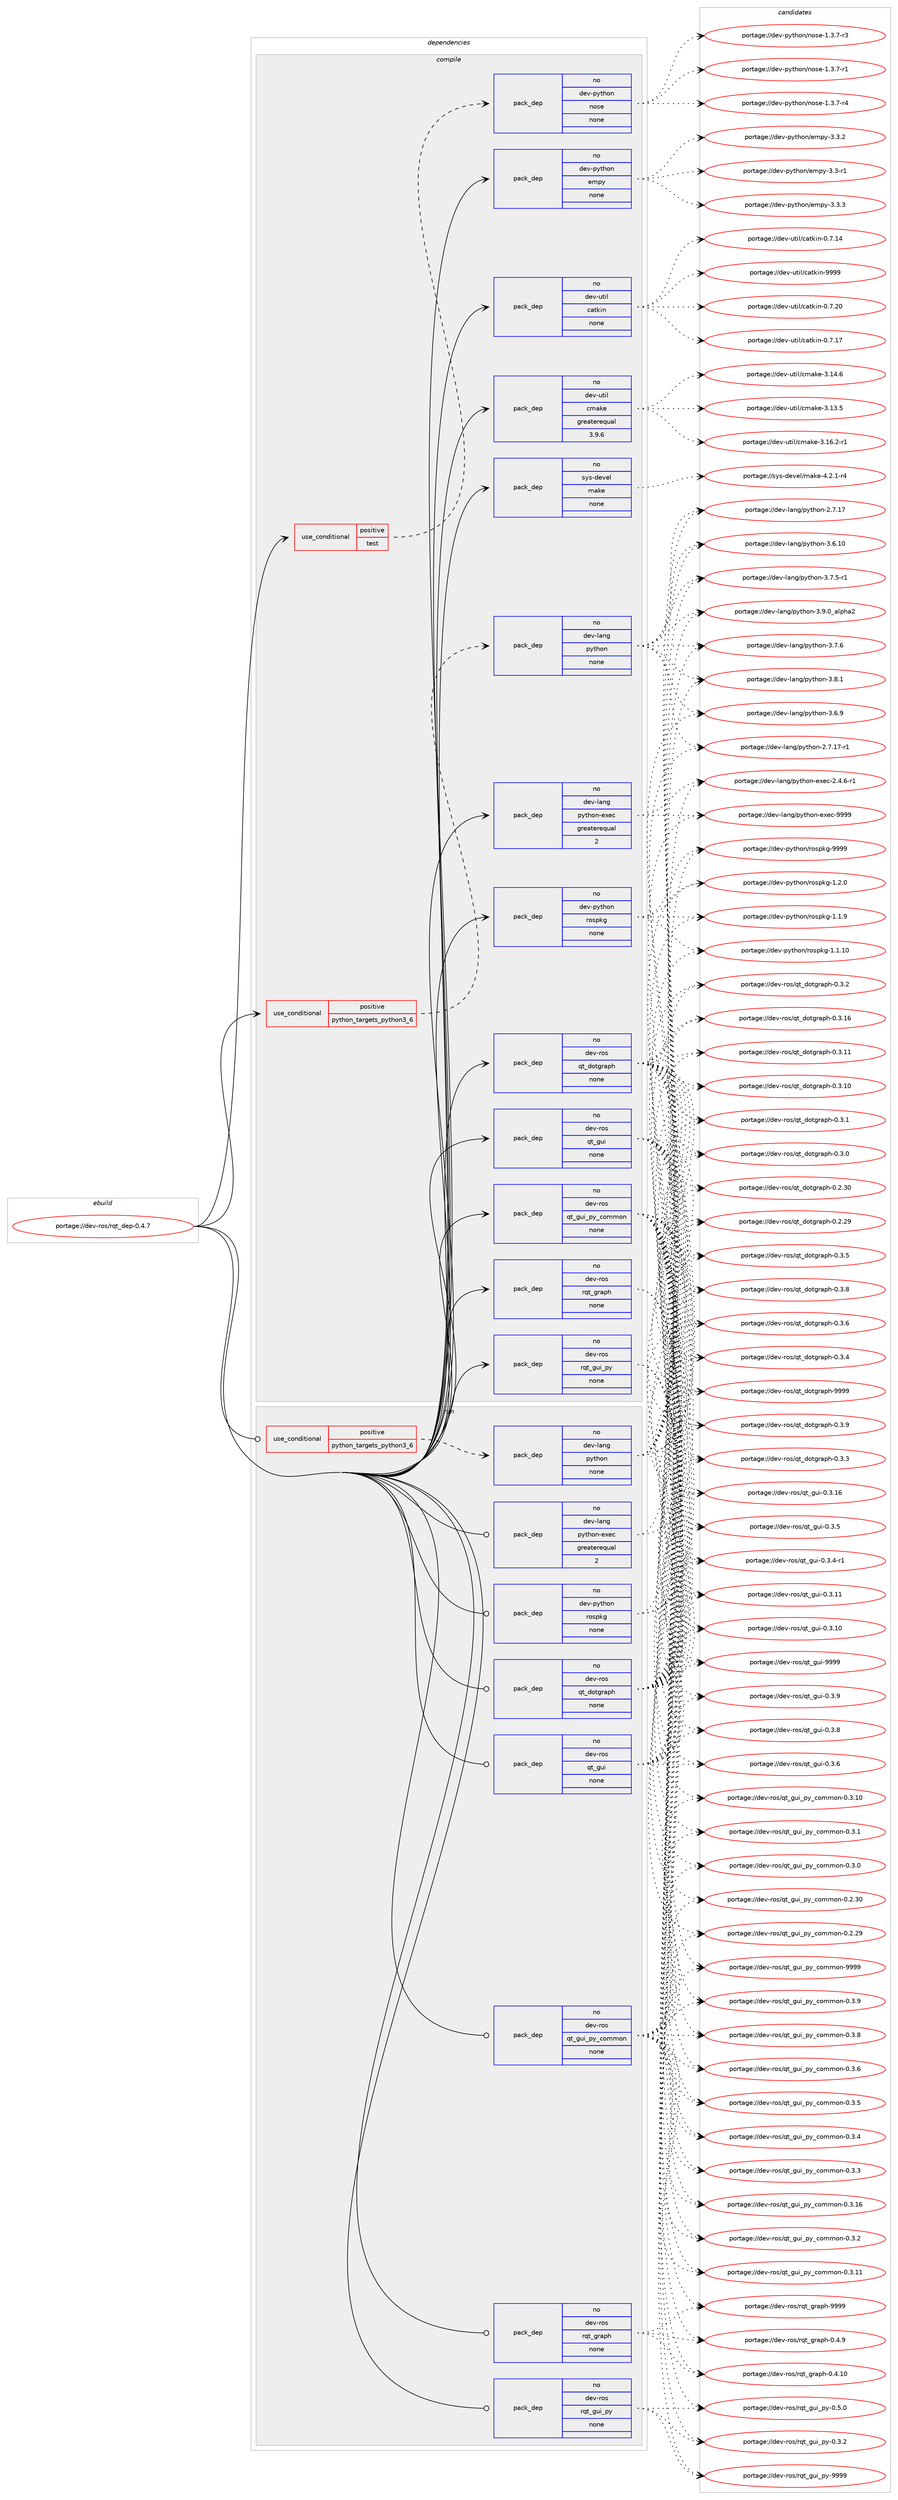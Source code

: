 digraph prolog {

# *************
# Graph options
# *************

newrank=true;
concentrate=true;
compound=true;
graph [rankdir=LR,fontname=Helvetica,fontsize=10,ranksep=1.5];#, ranksep=2.5, nodesep=0.2];
edge  [arrowhead=vee];
node  [fontname=Helvetica,fontsize=10];

# **********
# The ebuild
# **********

subgraph cluster_leftcol {
color=gray;
label=<<i>ebuild</i>>;
id [label="portage://dev-ros/rqt_dep-0.4.7", color=red, width=4, href="../dev-ros/rqt_dep-0.4.7.svg"];
}

# ****************
# The dependencies
# ****************

subgraph cluster_midcol {
color=gray;
label=<<i>dependencies</i>>;
subgraph cluster_compile {
fillcolor="#eeeeee";
style=filled;
label=<<i>compile</i>>;
subgraph cond97147 {
dependency383257 [label=<<TABLE BORDER="0" CELLBORDER="1" CELLSPACING="0" CELLPADDING="4"><TR><TD ROWSPAN="3" CELLPADDING="10">use_conditional</TD></TR><TR><TD>positive</TD></TR><TR><TD>python_targets_python3_6</TD></TR></TABLE>>, shape=none, color=red];
subgraph pack281257 {
dependency383258 [label=<<TABLE BORDER="0" CELLBORDER="1" CELLSPACING="0" CELLPADDING="4" WIDTH="220"><TR><TD ROWSPAN="6" CELLPADDING="30">pack_dep</TD></TR><TR><TD WIDTH="110">no</TD></TR><TR><TD>dev-lang</TD></TR><TR><TD>python</TD></TR><TR><TD>none</TD></TR><TR><TD></TD></TR></TABLE>>, shape=none, color=blue];
}
dependency383257:e -> dependency383258:w [weight=20,style="dashed",arrowhead="vee"];
}
id:e -> dependency383257:w [weight=20,style="solid",arrowhead="vee"];
subgraph cond97148 {
dependency383259 [label=<<TABLE BORDER="0" CELLBORDER="1" CELLSPACING="0" CELLPADDING="4"><TR><TD ROWSPAN="3" CELLPADDING="10">use_conditional</TD></TR><TR><TD>positive</TD></TR><TR><TD>test</TD></TR></TABLE>>, shape=none, color=red];
subgraph pack281258 {
dependency383260 [label=<<TABLE BORDER="0" CELLBORDER="1" CELLSPACING="0" CELLPADDING="4" WIDTH="220"><TR><TD ROWSPAN="6" CELLPADDING="30">pack_dep</TD></TR><TR><TD WIDTH="110">no</TD></TR><TR><TD>dev-python</TD></TR><TR><TD>nose</TD></TR><TR><TD>none</TD></TR><TR><TD></TD></TR></TABLE>>, shape=none, color=blue];
}
dependency383259:e -> dependency383260:w [weight=20,style="dashed",arrowhead="vee"];
}
id:e -> dependency383259:w [weight=20,style="solid",arrowhead="vee"];
subgraph pack281259 {
dependency383261 [label=<<TABLE BORDER="0" CELLBORDER="1" CELLSPACING="0" CELLPADDING="4" WIDTH="220"><TR><TD ROWSPAN="6" CELLPADDING="30">pack_dep</TD></TR><TR><TD WIDTH="110">no</TD></TR><TR><TD>dev-lang</TD></TR><TR><TD>python-exec</TD></TR><TR><TD>greaterequal</TD></TR><TR><TD>2</TD></TR></TABLE>>, shape=none, color=blue];
}
id:e -> dependency383261:w [weight=20,style="solid",arrowhead="vee"];
subgraph pack281260 {
dependency383262 [label=<<TABLE BORDER="0" CELLBORDER="1" CELLSPACING="0" CELLPADDING="4" WIDTH="220"><TR><TD ROWSPAN="6" CELLPADDING="30">pack_dep</TD></TR><TR><TD WIDTH="110">no</TD></TR><TR><TD>dev-python</TD></TR><TR><TD>empy</TD></TR><TR><TD>none</TD></TR><TR><TD></TD></TR></TABLE>>, shape=none, color=blue];
}
id:e -> dependency383262:w [weight=20,style="solid",arrowhead="vee"];
subgraph pack281261 {
dependency383263 [label=<<TABLE BORDER="0" CELLBORDER="1" CELLSPACING="0" CELLPADDING="4" WIDTH="220"><TR><TD ROWSPAN="6" CELLPADDING="30">pack_dep</TD></TR><TR><TD WIDTH="110">no</TD></TR><TR><TD>dev-python</TD></TR><TR><TD>rospkg</TD></TR><TR><TD>none</TD></TR><TR><TD></TD></TR></TABLE>>, shape=none, color=blue];
}
id:e -> dependency383263:w [weight=20,style="solid",arrowhead="vee"];
subgraph pack281262 {
dependency383264 [label=<<TABLE BORDER="0" CELLBORDER="1" CELLSPACING="0" CELLPADDING="4" WIDTH="220"><TR><TD ROWSPAN="6" CELLPADDING="30">pack_dep</TD></TR><TR><TD WIDTH="110">no</TD></TR><TR><TD>dev-ros</TD></TR><TR><TD>qt_dotgraph</TD></TR><TR><TD>none</TD></TR><TR><TD></TD></TR></TABLE>>, shape=none, color=blue];
}
id:e -> dependency383264:w [weight=20,style="solid",arrowhead="vee"];
subgraph pack281263 {
dependency383265 [label=<<TABLE BORDER="0" CELLBORDER="1" CELLSPACING="0" CELLPADDING="4" WIDTH="220"><TR><TD ROWSPAN="6" CELLPADDING="30">pack_dep</TD></TR><TR><TD WIDTH="110">no</TD></TR><TR><TD>dev-ros</TD></TR><TR><TD>qt_gui</TD></TR><TR><TD>none</TD></TR><TR><TD></TD></TR></TABLE>>, shape=none, color=blue];
}
id:e -> dependency383265:w [weight=20,style="solid",arrowhead="vee"];
subgraph pack281264 {
dependency383266 [label=<<TABLE BORDER="0" CELLBORDER="1" CELLSPACING="0" CELLPADDING="4" WIDTH="220"><TR><TD ROWSPAN="6" CELLPADDING="30">pack_dep</TD></TR><TR><TD WIDTH="110">no</TD></TR><TR><TD>dev-ros</TD></TR><TR><TD>qt_gui_py_common</TD></TR><TR><TD>none</TD></TR><TR><TD></TD></TR></TABLE>>, shape=none, color=blue];
}
id:e -> dependency383266:w [weight=20,style="solid",arrowhead="vee"];
subgraph pack281265 {
dependency383267 [label=<<TABLE BORDER="0" CELLBORDER="1" CELLSPACING="0" CELLPADDING="4" WIDTH="220"><TR><TD ROWSPAN="6" CELLPADDING="30">pack_dep</TD></TR><TR><TD WIDTH="110">no</TD></TR><TR><TD>dev-ros</TD></TR><TR><TD>rqt_graph</TD></TR><TR><TD>none</TD></TR><TR><TD></TD></TR></TABLE>>, shape=none, color=blue];
}
id:e -> dependency383267:w [weight=20,style="solid",arrowhead="vee"];
subgraph pack281266 {
dependency383268 [label=<<TABLE BORDER="0" CELLBORDER="1" CELLSPACING="0" CELLPADDING="4" WIDTH="220"><TR><TD ROWSPAN="6" CELLPADDING="30">pack_dep</TD></TR><TR><TD WIDTH="110">no</TD></TR><TR><TD>dev-ros</TD></TR><TR><TD>rqt_gui_py</TD></TR><TR><TD>none</TD></TR><TR><TD></TD></TR></TABLE>>, shape=none, color=blue];
}
id:e -> dependency383268:w [weight=20,style="solid",arrowhead="vee"];
subgraph pack281267 {
dependency383269 [label=<<TABLE BORDER="0" CELLBORDER="1" CELLSPACING="0" CELLPADDING="4" WIDTH="220"><TR><TD ROWSPAN="6" CELLPADDING="30">pack_dep</TD></TR><TR><TD WIDTH="110">no</TD></TR><TR><TD>dev-util</TD></TR><TR><TD>catkin</TD></TR><TR><TD>none</TD></TR><TR><TD></TD></TR></TABLE>>, shape=none, color=blue];
}
id:e -> dependency383269:w [weight=20,style="solid",arrowhead="vee"];
subgraph pack281268 {
dependency383270 [label=<<TABLE BORDER="0" CELLBORDER="1" CELLSPACING="0" CELLPADDING="4" WIDTH="220"><TR><TD ROWSPAN="6" CELLPADDING="30">pack_dep</TD></TR><TR><TD WIDTH="110">no</TD></TR><TR><TD>dev-util</TD></TR><TR><TD>cmake</TD></TR><TR><TD>greaterequal</TD></TR><TR><TD>3.9.6</TD></TR></TABLE>>, shape=none, color=blue];
}
id:e -> dependency383270:w [weight=20,style="solid",arrowhead="vee"];
subgraph pack281269 {
dependency383271 [label=<<TABLE BORDER="0" CELLBORDER="1" CELLSPACING="0" CELLPADDING="4" WIDTH="220"><TR><TD ROWSPAN="6" CELLPADDING="30">pack_dep</TD></TR><TR><TD WIDTH="110">no</TD></TR><TR><TD>sys-devel</TD></TR><TR><TD>make</TD></TR><TR><TD>none</TD></TR><TR><TD></TD></TR></TABLE>>, shape=none, color=blue];
}
id:e -> dependency383271:w [weight=20,style="solid",arrowhead="vee"];
}
subgraph cluster_compileandrun {
fillcolor="#eeeeee";
style=filled;
label=<<i>compile and run</i>>;
}
subgraph cluster_run {
fillcolor="#eeeeee";
style=filled;
label=<<i>run</i>>;
subgraph cond97149 {
dependency383272 [label=<<TABLE BORDER="0" CELLBORDER="1" CELLSPACING="0" CELLPADDING="4"><TR><TD ROWSPAN="3" CELLPADDING="10">use_conditional</TD></TR><TR><TD>positive</TD></TR><TR><TD>python_targets_python3_6</TD></TR></TABLE>>, shape=none, color=red];
subgraph pack281270 {
dependency383273 [label=<<TABLE BORDER="0" CELLBORDER="1" CELLSPACING="0" CELLPADDING="4" WIDTH="220"><TR><TD ROWSPAN="6" CELLPADDING="30">pack_dep</TD></TR><TR><TD WIDTH="110">no</TD></TR><TR><TD>dev-lang</TD></TR><TR><TD>python</TD></TR><TR><TD>none</TD></TR><TR><TD></TD></TR></TABLE>>, shape=none, color=blue];
}
dependency383272:e -> dependency383273:w [weight=20,style="dashed",arrowhead="vee"];
}
id:e -> dependency383272:w [weight=20,style="solid",arrowhead="odot"];
subgraph pack281271 {
dependency383274 [label=<<TABLE BORDER="0" CELLBORDER="1" CELLSPACING="0" CELLPADDING="4" WIDTH="220"><TR><TD ROWSPAN="6" CELLPADDING="30">pack_dep</TD></TR><TR><TD WIDTH="110">no</TD></TR><TR><TD>dev-lang</TD></TR><TR><TD>python-exec</TD></TR><TR><TD>greaterequal</TD></TR><TR><TD>2</TD></TR></TABLE>>, shape=none, color=blue];
}
id:e -> dependency383274:w [weight=20,style="solid",arrowhead="odot"];
subgraph pack281272 {
dependency383275 [label=<<TABLE BORDER="0" CELLBORDER="1" CELLSPACING="0" CELLPADDING="4" WIDTH="220"><TR><TD ROWSPAN="6" CELLPADDING="30">pack_dep</TD></TR><TR><TD WIDTH="110">no</TD></TR><TR><TD>dev-python</TD></TR><TR><TD>rospkg</TD></TR><TR><TD>none</TD></TR><TR><TD></TD></TR></TABLE>>, shape=none, color=blue];
}
id:e -> dependency383275:w [weight=20,style="solid",arrowhead="odot"];
subgraph pack281273 {
dependency383276 [label=<<TABLE BORDER="0" CELLBORDER="1" CELLSPACING="0" CELLPADDING="4" WIDTH="220"><TR><TD ROWSPAN="6" CELLPADDING="30">pack_dep</TD></TR><TR><TD WIDTH="110">no</TD></TR><TR><TD>dev-ros</TD></TR><TR><TD>qt_dotgraph</TD></TR><TR><TD>none</TD></TR><TR><TD></TD></TR></TABLE>>, shape=none, color=blue];
}
id:e -> dependency383276:w [weight=20,style="solid",arrowhead="odot"];
subgraph pack281274 {
dependency383277 [label=<<TABLE BORDER="0" CELLBORDER="1" CELLSPACING="0" CELLPADDING="4" WIDTH="220"><TR><TD ROWSPAN="6" CELLPADDING="30">pack_dep</TD></TR><TR><TD WIDTH="110">no</TD></TR><TR><TD>dev-ros</TD></TR><TR><TD>qt_gui</TD></TR><TR><TD>none</TD></TR><TR><TD></TD></TR></TABLE>>, shape=none, color=blue];
}
id:e -> dependency383277:w [weight=20,style="solid",arrowhead="odot"];
subgraph pack281275 {
dependency383278 [label=<<TABLE BORDER="0" CELLBORDER="1" CELLSPACING="0" CELLPADDING="4" WIDTH="220"><TR><TD ROWSPAN="6" CELLPADDING="30">pack_dep</TD></TR><TR><TD WIDTH="110">no</TD></TR><TR><TD>dev-ros</TD></TR><TR><TD>qt_gui_py_common</TD></TR><TR><TD>none</TD></TR><TR><TD></TD></TR></TABLE>>, shape=none, color=blue];
}
id:e -> dependency383278:w [weight=20,style="solid",arrowhead="odot"];
subgraph pack281276 {
dependency383279 [label=<<TABLE BORDER="0" CELLBORDER="1" CELLSPACING="0" CELLPADDING="4" WIDTH="220"><TR><TD ROWSPAN="6" CELLPADDING="30">pack_dep</TD></TR><TR><TD WIDTH="110">no</TD></TR><TR><TD>dev-ros</TD></TR><TR><TD>rqt_graph</TD></TR><TR><TD>none</TD></TR><TR><TD></TD></TR></TABLE>>, shape=none, color=blue];
}
id:e -> dependency383279:w [weight=20,style="solid",arrowhead="odot"];
subgraph pack281277 {
dependency383280 [label=<<TABLE BORDER="0" CELLBORDER="1" CELLSPACING="0" CELLPADDING="4" WIDTH="220"><TR><TD ROWSPAN="6" CELLPADDING="30">pack_dep</TD></TR><TR><TD WIDTH="110">no</TD></TR><TR><TD>dev-ros</TD></TR><TR><TD>rqt_gui_py</TD></TR><TR><TD>none</TD></TR><TR><TD></TD></TR></TABLE>>, shape=none, color=blue];
}
id:e -> dependency383280:w [weight=20,style="solid",arrowhead="odot"];
}
}

# **************
# The candidates
# **************

subgraph cluster_choices {
rank=same;
color=gray;
label=<<i>candidates</i>>;

subgraph choice281257 {
color=black;
nodesep=1;
choice10010111845108971101034711212111610411111045514657464895971081121049750 [label="portage://dev-lang/python-3.9.0_alpha2", color=red, width=4,href="../dev-lang/python-3.9.0_alpha2.svg"];
choice100101118451089711010347112121116104111110455146564649 [label="portage://dev-lang/python-3.8.1", color=red, width=4,href="../dev-lang/python-3.8.1.svg"];
choice100101118451089711010347112121116104111110455146554654 [label="portage://dev-lang/python-3.7.6", color=red, width=4,href="../dev-lang/python-3.7.6.svg"];
choice1001011184510897110103471121211161041111104551465546534511449 [label="portage://dev-lang/python-3.7.5-r1", color=red, width=4,href="../dev-lang/python-3.7.5-r1.svg"];
choice100101118451089711010347112121116104111110455146544657 [label="portage://dev-lang/python-3.6.9", color=red, width=4,href="../dev-lang/python-3.6.9.svg"];
choice10010111845108971101034711212111610411111045514654464948 [label="portage://dev-lang/python-3.6.10", color=red, width=4,href="../dev-lang/python-3.6.10.svg"];
choice100101118451089711010347112121116104111110455046554649554511449 [label="portage://dev-lang/python-2.7.17-r1", color=red, width=4,href="../dev-lang/python-2.7.17-r1.svg"];
choice10010111845108971101034711212111610411111045504655464955 [label="portage://dev-lang/python-2.7.17", color=red, width=4,href="../dev-lang/python-2.7.17.svg"];
dependency383258:e -> choice10010111845108971101034711212111610411111045514657464895971081121049750:w [style=dotted,weight="100"];
dependency383258:e -> choice100101118451089711010347112121116104111110455146564649:w [style=dotted,weight="100"];
dependency383258:e -> choice100101118451089711010347112121116104111110455146554654:w [style=dotted,weight="100"];
dependency383258:e -> choice1001011184510897110103471121211161041111104551465546534511449:w [style=dotted,weight="100"];
dependency383258:e -> choice100101118451089711010347112121116104111110455146544657:w [style=dotted,weight="100"];
dependency383258:e -> choice10010111845108971101034711212111610411111045514654464948:w [style=dotted,weight="100"];
dependency383258:e -> choice100101118451089711010347112121116104111110455046554649554511449:w [style=dotted,weight="100"];
dependency383258:e -> choice10010111845108971101034711212111610411111045504655464955:w [style=dotted,weight="100"];
}
subgraph choice281258 {
color=black;
nodesep=1;
choice10010111845112121116104111110471101111151014549465146554511452 [label="portage://dev-python/nose-1.3.7-r4", color=red, width=4,href="../dev-python/nose-1.3.7-r4.svg"];
choice10010111845112121116104111110471101111151014549465146554511451 [label="portage://dev-python/nose-1.3.7-r3", color=red, width=4,href="../dev-python/nose-1.3.7-r3.svg"];
choice10010111845112121116104111110471101111151014549465146554511449 [label="portage://dev-python/nose-1.3.7-r1", color=red, width=4,href="../dev-python/nose-1.3.7-r1.svg"];
dependency383260:e -> choice10010111845112121116104111110471101111151014549465146554511452:w [style=dotted,weight="100"];
dependency383260:e -> choice10010111845112121116104111110471101111151014549465146554511451:w [style=dotted,weight="100"];
dependency383260:e -> choice10010111845112121116104111110471101111151014549465146554511449:w [style=dotted,weight="100"];
}
subgraph choice281259 {
color=black;
nodesep=1;
choice10010111845108971101034711212111610411111045101120101994557575757 [label="portage://dev-lang/python-exec-9999", color=red, width=4,href="../dev-lang/python-exec-9999.svg"];
choice10010111845108971101034711212111610411111045101120101994550465246544511449 [label="portage://dev-lang/python-exec-2.4.6-r1", color=red, width=4,href="../dev-lang/python-exec-2.4.6-r1.svg"];
dependency383261:e -> choice10010111845108971101034711212111610411111045101120101994557575757:w [style=dotted,weight="100"];
dependency383261:e -> choice10010111845108971101034711212111610411111045101120101994550465246544511449:w [style=dotted,weight="100"];
}
subgraph choice281260 {
color=black;
nodesep=1;
choice1001011184511212111610411111047101109112121455146514651 [label="portage://dev-python/empy-3.3.3", color=red, width=4,href="../dev-python/empy-3.3.3.svg"];
choice1001011184511212111610411111047101109112121455146514650 [label="portage://dev-python/empy-3.3.2", color=red, width=4,href="../dev-python/empy-3.3.2.svg"];
choice1001011184511212111610411111047101109112121455146514511449 [label="portage://dev-python/empy-3.3-r1", color=red, width=4,href="../dev-python/empy-3.3-r1.svg"];
dependency383262:e -> choice1001011184511212111610411111047101109112121455146514651:w [style=dotted,weight="100"];
dependency383262:e -> choice1001011184511212111610411111047101109112121455146514650:w [style=dotted,weight="100"];
dependency383262:e -> choice1001011184511212111610411111047101109112121455146514511449:w [style=dotted,weight="100"];
}
subgraph choice281261 {
color=black;
nodesep=1;
choice10010111845112121116104111110471141111151121071034557575757 [label="portage://dev-python/rospkg-9999", color=red, width=4,href="../dev-python/rospkg-9999.svg"];
choice1001011184511212111610411111047114111115112107103454946504648 [label="portage://dev-python/rospkg-1.2.0", color=red, width=4,href="../dev-python/rospkg-1.2.0.svg"];
choice1001011184511212111610411111047114111115112107103454946494657 [label="portage://dev-python/rospkg-1.1.9", color=red, width=4,href="../dev-python/rospkg-1.1.9.svg"];
choice100101118451121211161041111104711411111511210710345494649464948 [label="portage://dev-python/rospkg-1.1.10", color=red, width=4,href="../dev-python/rospkg-1.1.10.svg"];
dependency383263:e -> choice10010111845112121116104111110471141111151121071034557575757:w [style=dotted,weight="100"];
dependency383263:e -> choice1001011184511212111610411111047114111115112107103454946504648:w [style=dotted,weight="100"];
dependency383263:e -> choice1001011184511212111610411111047114111115112107103454946494657:w [style=dotted,weight="100"];
dependency383263:e -> choice100101118451121211161041111104711411111511210710345494649464948:w [style=dotted,weight="100"];
}
subgraph choice281262 {
color=black;
nodesep=1;
choice100101118451141111154711311695100111116103114971121044557575757 [label="portage://dev-ros/qt_dotgraph-9999", color=red, width=4,href="../dev-ros/qt_dotgraph-9999.svg"];
choice10010111845114111115471131169510011111610311497112104454846514657 [label="portage://dev-ros/qt_dotgraph-0.3.9", color=red, width=4,href="../dev-ros/qt_dotgraph-0.3.9.svg"];
choice10010111845114111115471131169510011111610311497112104454846514656 [label="portage://dev-ros/qt_dotgraph-0.3.8", color=red, width=4,href="../dev-ros/qt_dotgraph-0.3.8.svg"];
choice10010111845114111115471131169510011111610311497112104454846514654 [label="portage://dev-ros/qt_dotgraph-0.3.6", color=red, width=4,href="../dev-ros/qt_dotgraph-0.3.6.svg"];
choice10010111845114111115471131169510011111610311497112104454846514653 [label="portage://dev-ros/qt_dotgraph-0.3.5", color=red, width=4,href="../dev-ros/qt_dotgraph-0.3.5.svg"];
choice10010111845114111115471131169510011111610311497112104454846514652 [label="portage://dev-ros/qt_dotgraph-0.3.4", color=red, width=4,href="../dev-ros/qt_dotgraph-0.3.4.svg"];
choice10010111845114111115471131169510011111610311497112104454846514651 [label="portage://dev-ros/qt_dotgraph-0.3.3", color=red, width=4,href="../dev-ros/qt_dotgraph-0.3.3.svg"];
choice10010111845114111115471131169510011111610311497112104454846514650 [label="portage://dev-ros/qt_dotgraph-0.3.2", color=red, width=4,href="../dev-ros/qt_dotgraph-0.3.2.svg"];
choice1001011184511411111547113116951001111161031149711210445484651464954 [label="portage://dev-ros/qt_dotgraph-0.3.16", color=red, width=4,href="../dev-ros/qt_dotgraph-0.3.16.svg"];
choice1001011184511411111547113116951001111161031149711210445484651464949 [label="portage://dev-ros/qt_dotgraph-0.3.11", color=red, width=4,href="../dev-ros/qt_dotgraph-0.3.11.svg"];
choice1001011184511411111547113116951001111161031149711210445484651464948 [label="portage://dev-ros/qt_dotgraph-0.3.10", color=red, width=4,href="../dev-ros/qt_dotgraph-0.3.10.svg"];
choice10010111845114111115471131169510011111610311497112104454846514649 [label="portage://dev-ros/qt_dotgraph-0.3.1", color=red, width=4,href="../dev-ros/qt_dotgraph-0.3.1.svg"];
choice10010111845114111115471131169510011111610311497112104454846514648 [label="portage://dev-ros/qt_dotgraph-0.3.0", color=red, width=4,href="../dev-ros/qt_dotgraph-0.3.0.svg"];
choice1001011184511411111547113116951001111161031149711210445484650465148 [label="portage://dev-ros/qt_dotgraph-0.2.30", color=red, width=4,href="../dev-ros/qt_dotgraph-0.2.30.svg"];
choice1001011184511411111547113116951001111161031149711210445484650465057 [label="portage://dev-ros/qt_dotgraph-0.2.29", color=red, width=4,href="../dev-ros/qt_dotgraph-0.2.29.svg"];
dependency383264:e -> choice100101118451141111154711311695100111116103114971121044557575757:w [style=dotted,weight="100"];
dependency383264:e -> choice10010111845114111115471131169510011111610311497112104454846514657:w [style=dotted,weight="100"];
dependency383264:e -> choice10010111845114111115471131169510011111610311497112104454846514656:w [style=dotted,weight="100"];
dependency383264:e -> choice10010111845114111115471131169510011111610311497112104454846514654:w [style=dotted,weight="100"];
dependency383264:e -> choice10010111845114111115471131169510011111610311497112104454846514653:w [style=dotted,weight="100"];
dependency383264:e -> choice10010111845114111115471131169510011111610311497112104454846514652:w [style=dotted,weight="100"];
dependency383264:e -> choice10010111845114111115471131169510011111610311497112104454846514651:w [style=dotted,weight="100"];
dependency383264:e -> choice10010111845114111115471131169510011111610311497112104454846514650:w [style=dotted,weight="100"];
dependency383264:e -> choice1001011184511411111547113116951001111161031149711210445484651464954:w [style=dotted,weight="100"];
dependency383264:e -> choice1001011184511411111547113116951001111161031149711210445484651464949:w [style=dotted,weight="100"];
dependency383264:e -> choice1001011184511411111547113116951001111161031149711210445484651464948:w [style=dotted,weight="100"];
dependency383264:e -> choice10010111845114111115471131169510011111610311497112104454846514649:w [style=dotted,weight="100"];
dependency383264:e -> choice10010111845114111115471131169510011111610311497112104454846514648:w [style=dotted,weight="100"];
dependency383264:e -> choice1001011184511411111547113116951001111161031149711210445484650465148:w [style=dotted,weight="100"];
dependency383264:e -> choice1001011184511411111547113116951001111161031149711210445484650465057:w [style=dotted,weight="100"];
}
subgraph choice281263 {
color=black;
nodesep=1;
choice1001011184511411111547113116951031171054557575757 [label="portage://dev-ros/qt_gui-9999", color=red, width=4,href="../dev-ros/qt_gui-9999.svg"];
choice100101118451141111154711311695103117105454846514657 [label="portage://dev-ros/qt_gui-0.3.9", color=red, width=4,href="../dev-ros/qt_gui-0.3.9.svg"];
choice100101118451141111154711311695103117105454846514656 [label="portage://dev-ros/qt_gui-0.3.8", color=red, width=4,href="../dev-ros/qt_gui-0.3.8.svg"];
choice100101118451141111154711311695103117105454846514654 [label="portage://dev-ros/qt_gui-0.3.6", color=red, width=4,href="../dev-ros/qt_gui-0.3.6.svg"];
choice100101118451141111154711311695103117105454846514653 [label="portage://dev-ros/qt_gui-0.3.5", color=red, width=4,href="../dev-ros/qt_gui-0.3.5.svg"];
choice1001011184511411111547113116951031171054548465146524511449 [label="portage://dev-ros/qt_gui-0.3.4-r1", color=red, width=4,href="../dev-ros/qt_gui-0.3.4-r1.svg"];
choice10010111845114111115471131169510311710545484651464954 [label="portage://dev-ros/qt_gui-0.3.16", color=red, width=4,href="../dev-ros/qt_gui-0.3.16.svg"];
choice10010111845114111115471131169510311710545484651464949 [label="portage://dev-ros/qt_gui-0.3.11", color=red, width=4,href="../dev-ros/qt_gui-0.3.11.svg"];
choice10010111845114111115471131169510311710545484651464948 [label="portage://dev-ros/qt_gui-0.3.10", color=red, width=4,href="../dev-ros/qt_gui-0.3.10.svg"];
dependency383265:e -> choice1001011184511411111547113116951031171054557575757:w [style=dotted,weight="100"];
dependency383265:e -> choice100101118451141111154711311695103117105454846514657:w [style=dotted,weight="100"];
dependency383265:e -> choice100101118451141111154711311695103117105454846514656:w [style=dotted,weight="100"];
dependency383265:e -> choice100101118451141111154711311695103117105454846514654:w [style=dotted,weight="100"];
dependency383265:e -> choice100101118451141111154711311695103117105454846514653:w [style=dotted,weight="100"];
dependency383265:e -> choice1001011184511411111547113116951031171054548465146524511449:w [style=dotted,weight="100"];
dependency383265:e -> choice10010111845114111115471131169510311710545484651464954:w [style=dotted,weight="100"];
dependency383265:e -> choice10010111845114111115471131169510311710545484651464949:w [style=dotted,weight="100"];
dependency383265:e -> choice10010111845114111115471131169510311710545484651464948:w [style=dotted,weight="100"];
}
subgraph choice281264 {
color=black;
nodesep=1;
choice1001011184511411111547113116951031171059511212195991111091091111104557575757 [label="portage://dev-ros/qt_gui_py_common-9999", color=red, width=4,href="../dev-ros/qt_gui_py_common-9999.svg"];
choice100101118451141111154711311695103117105951121219599111109109111110454846514657 [label="portage://dev-ros/qt_gui_py_common-0.3.9", color=red, width=4,href="../dev-ros/qt_gui_py_common-0.3.9.svg"];
choice100101118451141111154711311695103117105951121219599111109109111110454846514656 [label="portage://dev-ros/qt_gui_py_common-0.3.8", color=red, width=4,href="../dev-ros/qt_gui_py_common-0.3.8.svg"];
choice100101118451141111154711311695103117105951121219599111109109111110454846514654 [label="portage://dev-ros/qt_gui_py_common-0.3.6", color=red, width=4,href="../dev-ros/qt_gui_py_common-0.3.6.svg"];
choice100101118451141111154711311695103117105951121219599111109109111110454846514653 [label="portage://dev-ros/qt_gui_py_common-0.3.5", color=red, width=4,href="../dev-ros/qt_gui_py_common-0.3.5.svg"];
choice100101118451141111154711311695103117105951121219599111109109111110454846514652 [label="portage://dev-ros/qt_gui_py_common-0.3.4", color=red, width=4,href="../dev-ros/qt_gui_py_common-0.3.4.svg"];
choice100101118451141111154711311695103117105951121219599111109109111110454846514651 [label="portage://dev-ros/qt_gui_py_common-0.3.3", color=red, width=4,href="../dev-ros/qt_gui_py_common-0.3.3.svg"];
choice100101118451141111154711311695103117105951121219599111109109111110454846514650 [label="portage://dev-ros/qt_gui_py_common-0.3.2", color=red, width=4,href="../dev-ros/qt_gui_py_common-0.3.2.svg"];
choice10010111845114111115471131169510311710595112121959911110910911111045484651464954 [label="portage://dev-ros/qt_gui_py_common-0.3.16", color=red, width=4,href="../dev-ros/qt_gui_py_common-0.3.16.svg"];
choice10010111845114111115471131169510311710595112121959911110910911111045484651464949 [label="portage://dev-ros/qt_gui_py_common-0.3.11", color=red, width=4,href="../dev-ros/qt_gui_py_common-0.3.11.svg"];
choice10010111845114111115471131169510311710595112121959911110910911111045484651464948 [label="portage://dev-ros/qt_gui_py_common-0.3.10", color=red, width=4,href="../dev-ros/qt_gui_py_common-0.3.10.svg"];
choice100101118451141111154711311695103117105951121219599111109109111110454846514649 [label="portage://dev-ros/qt_gui_py_common-0.3.1", color=red, width=4,href="../dev-ros/qt_gui_py_common-0.3.1.svg"];
choice100101118451141111154711311695103117105951121219599111109109111110454846514648 [label="portage://dev-ros/qt_gui_py_common-0.3.0", color=red, width=4,href="../dev-ros/qt_gui_py_common-0.3.0.svg"];
choice10010111845114111115471131169510311710595112121959911110910911111045484650465148 [label="portage://dev-ros/qt_gui_py_common-0.2.30", color=red, width=4,href="../dev-ros/qt_gui_py_common-0.2.30.svg"];
choice10010111845114111115471131169510311710595112121959911110910911111045484650465057 [label="portage://dev-ros/qt_gui_py_common-0.2.29", color=red, width=4,href="../dev-ros/qt_gui_py_common-0.2.29.svg"];
dependency383266:e -> choice1001011184511411111547113116951031171059511212195991111091091111104557575757:w [style=dotted,weight="100"];
dependency383266:e -> choice100101118451141111154711311695103117105951121219599111109109111110454846514657:w [style=dotted,weight="100"];
dependency383266:e -> choice100101118451141111154711311695103117105951121219599111109109111110454846514656:w [style=dotted,weight="100"];
dependency383266:e -> choice100101118451141111154711311695103117105951121219599111109109111110454846514654:w [style=dotted,weight="100"];
dependency383266:e -> choice100101118451141111154711311695103117105951121219599111109109111110454846514653:w [style=dotted,weight="100"];
dependency383266:e -> choice100101118451141111154711311695103117105951121219599111109109111110454846514652:w [style=dotted,weight="100"];
dependency383266:e -> choice100101118451141111154711311695103117105951121219599111109109111110454846514651:w [style=dotted,weight="100"];
dependency383266:e -> choice100101118451141111154711311695103117105951121219599111109109111110454846514650:w [style=dotted,weight="100"];
dependency383266:e -> choice10010111845114111115471131169510311710595112121959911110910911111045484651464954:w [style=dotted,weight="100"];
dependency383266:e -> choice10010111845114111115471131169510311710595112121959911110910911111045484651464949:w [style=dotted,weight="100"];
dependency383266:e -> choice10010111845114111115471131169510311710595112121959911110910911111045484651464948:w [style=dotted,weight="100"];
dependency383266:e -> choice100101118451141111154711311695103117105951121219599111109109111110454846514649:w [style=dotted,weight="100"];
dependency383266:e -> choice100101118451141111154711311695103117105951121219599111109109111110454846514648:w [style=dotted,weight="100"];
dependency383266:e -> choice10010111845114111115471131169510311710595112121959911110910911111045484650465148:w [style=dotted,weight="100"];
dependency383266:e -> choice10010111845114111115471131169510311710595112121959911110910911111045484650465057:w [style=dotted,weight="100"];
}
subgraph choice281265 {
color=black;
nodesep=1;
choice100101118451141111154711411311695103114971121044557575757 [label="portage://dev-ros/rqt_graph-9999", color=red, width=4,href="../dev-ros/rqt_graph-9999.svg"];
choice10010111845114111115471141131169510311497112104454846524657 [label="portage://dev-ros/rqt_graph-0.4.9", color=red, width=4,href="../dev-ros/rqt_graph-0.4.9.svg"];
choice1001011184511411111547114113116951031149711210445484652464948 [label="portage://dev-ros/rqt_graph-0.4.10", color=red, width=4,href="../dev-ros/rqt_graph-0.4.10.svg"];
dependency383267:e -> choice100101118451141111154711411311695103114971121044557575757:w [style=dotted,weight="100"];
dependency383267:e -> choice10010111845114111115471141131169510311497112104454846524657:w [style=dotted,weight="100"];
dependency383267:e -> choice1001011184511411111547114113116951031149711210445484652464948:w [style=dotted,weight="100"];
}
subgraph choice281266 {
color=black;
nodesep=1;
choice100101118451141111154711411311695103117105951121214557575757 [label="portage://dev-ros/rqt_gui_py-9999", color=red, width=4,href="../dev-ros/rqt_gui_py-9999.svg"];
choice10010111845114111115471141131169510311710595112121454846534648 [label="portage://dev-ros/rqt_gui_py-0.5.0", color=red, width=4,href="../dev-ros/rqt_gui_py-0.5.0.svg"];
choice10010111845114111115471141131169510311710595112121454846514650 [label="portage://dev-ros/rqt_gui_py-0.3.2", color=red, width=4,href="../dev-ros/rqt_gui_py-0.3.2.svg"];
dependency383268:e -> choice100101118451141111154711411311695103117105951121214557575757:w [style=dotted,weight="100"];
dependency383268:e -> choice10010111845114111115471141131169510311710595112121454846534648:w [style=dotted,weight="100"];
dependency383268:e -> choice10010111845114111115471141131169510311710595112121454846514650:w [style=dotted,weight="100"];
}
subgraph choice281267 {
color=black;
nodesep=1;
choice100101118451171161051084799971161071051104557575757 [label="portage://dev-util/catkin-9999", color=red, width=4,href="../dev-util/catkin-9999.svg"];
choice1001011184511711610510847999711610710511045484655465048 [label="portage://dev-util/catkin-0.7.20", color=red, width=4,href="../dev-util/catkin-0.7.20.svg"];
choice1001011184511711610510847999711610710511045484655464955 [label="portage://dev-util/catkin-0.7.17", color=red, width=4,href="../dev-util/catkin-0.7.17.svg"];
choice1001011184511711610510847999711610710511045484655464952 [label="portage://dev-util/catkin-0.7.14", color=red, width=4,href="../dev-util/catkin-0.7.14.svg"];
dependency383269:e -> choice100101118451171161051084799971161071051104557575757:w [style=dotted,weight="100"];
dependency383269:e -> choice1001011184511711610510847999711610710511045484655465048:w [style=dotted,weight="100"];
dependency383269:e -> choice1001011184511711610510847999711610710511045484655464955:w [style=dotted,weight="100"];
dependency383269:e -> choice1001011184511711610510847999711610710511045484655464952:w [style=dotted,weight="100"];
}
subgraph choice281268 {
color=black;
nodesep=1;
choice10010111845117116105108479910997107101455146495446504511449 [label="portage://dev-util/cmake-3.16.2-r1", color=red, width=4,href="../dev-util/cmake-3.16.2-r1.svg"];
choice1001011184511711610510847991099710710145514649524654 [label="portage://dev-util/cmake-3.14.6", color=red, width=4,href="../dev-util/cmake-3.14.6.svg"];
choice1001011184511711610510847991099710710145514649514653 [label="portage://dev-util/cmake-3.13.5", color=red, width=4,href="../dev-util/cmake-3.13.5.svg"];
dependency383270:e -> choice10010111845117116105108479910997107101455146495446504511449:w [style=dotted,weight="100"];
dependency383270:e -> choice1001011184511711610510847991099710710145514649524654:w [style=dotted,weight="100"];
dependency383270:e -> choice1001011184511711610510847991099710710145514649514653:w [style=dotted,weight="100"];
}
subgraph choice281269 {
color=black;
nodesep=1;
choice1151211154510010111810110847109971071014552465046494511452 [label="portage://sys-devel/make-4.2.1-r4", color=red, width=4,href="../sys-devel/make-4.2.1-r4.svg"];
dependency383271:e -> choice1151211154510010111810110847109971071014552465046494511452:w [style=dotted,weight="100"];
}
subgraph choice281270 {
color=black;
nodesep=1;
choice10010111845108971101034711212111610411111045514657464895971081121049750 [label="portage://dev-lang/python-3.9.0_alpha2", color=red, width=4,href="../dev-lang/python-3.9.0_alpha2.svg"];
choice100101118451089711010347112121116104111110455146564649 [label="portage://dev-lang/python-3.8.1", color=red, width=4,href="../dev-lang/python-3.8.1.svg"];
choice100101118451089711010347112121116104111110455146554654 [label="portage://dev-lang/python-3.7.6", color=red, width=4,href="../dev-lang/python-3.7.6.svg"];
choice1001011184510897110103471121211161041111104551465546534511449 [label="portage://dev-lang/python-3.7.5-r1", color=red, width=4,href="../dev-lang/python-3.7.5-r1.svg"];
choice100101118451089711010347112121116104111110455146544657 [label="portage://dev-lang/python-3.6.9", color=red, width=4,href="../dev-lang/python-3.6.9.svg"];
choice10010111845108971101034711212111610411111045514654464948 [label="portage://dev-lang/python-3.6.10", color=red, width=4,href="../dev-lang/python-3.6.10.svg"];
choice100101118451089711010347112121116104111110455046554649554511449 [label="portage://dev-lang/python-2.7.17-r1", color=red, width=4,href="../dev-lang/python-2.7.17-r1.svg"];
choice10010111845108971101034711212111610411111045504655464955 [label="portage://dev-lang/python-2.7.17", color=red, width=4,href="../dev-lang/python-2.7.17.svg"];
dependency383273:e -> choice10010111845108971101034711212111610411111045514657464895971081121049750:w [style=dotted,weight="100"];
dependency383273:e -> choice100101118451089711010347112121116104111110455146564649:w [style=dotted,weight="100"];
dependency383273:e -> choice100101118451089711010347112121116104111110455146554654:w [style=dotted,weight="100"];
dependency383273:e -> choice1001011184510897110103471121211161041111104551465546534511449:w [style=dotted,weight="100"];
dependency383273:e -> choice100101118451089711010347112121116104111110455146544657:w [style=dotted,weight="100"];
dependency383273:e -> choice10010111845108971101034711212111610411111045514654464948:w [style=dotted,weight="100"];
dependency383273:e -> choice100101118451089711010347112121116104111110455046554649554511449:w [style=dotted,weight="100"];
dependency383273:e -> choice10010111845108971101034711212111610411111045504655464955:w [style=dotted,weight="100"];
}
subgraph choice281271 {
color=black;
nodesep=1;
choice10010111845108971101034711212111610411111045101120101994557575757 [label="portage://dev-lang/python-exec-9999", color=red, width=4,href="../dev-lang/python-exec-9999.svg"];
choice10010111845108971101034711212111610411111045101120101994550465246544511449 [label="portage://dev-lang/python-exec-2.4.6-r1", color=red, width=4,href="../dev-lang/python-exec-2.4.6-r1.svg"];
dependency383274:e -> choice10010111845108971101034711212111610411111045101120101994557575757:w [style=dotted,weight="100"];
dependency383274:e -> choice10010111845108971101034711212111610411111045101120101994550465246544511449:w [style=dotted,weight="100"];
}
subgraph choice281272 {
color=black;
nodesep=1;
choice10010111845112121116104111110471141111151121071034557575757 [label="portage://dev-python/rospkg-9999", color=red, width=4,href="../dev-python/rospkg-9999.svg"];
choice1001011184511212111610411111047114111115112107103454946504648 [label="portage://dev-python/rospkg-1.2.0", color=red, width=4,href="../dev-python/rospkg-1.2.0.svg"];
choice1001011184511212111610411111047114111115112107103454946494657 [label="portage://dev-python/rospkg-1.1.9", color=red, width=4,href="../dev-python/rospkg-1.1.9.svg"];
choice100101118451121211161041111104711411111511210710345494649464948 [label="portage://dev-python/rospkg-1.1.10", color=red, width=4,href="../dev-python/rospkg-1.1.10.svg"];
dependency383275:e -> choice10010111845112121116104111110471141111151121071034557575757:w [style=dotted,weight="100"];
dependency383275:e -> choice1001011184511212111610411111047114111115112107103454946504648:w [style=dotted,weight="100"];
dependency383275:e -> choice1001011184511212111610411111047114111115112107103454946494657:w [style=dotted,weight="100"];
dependency383275:e -> choice100101118451121211161041111104711411111511210710345494649464948:w [style=dotted,weight="100"];
}
subgraph choice281273 {
color=black;
nodesep=1;
choice100101118451141111154711311695100111116103114971121044557575757 [label="portage://dev-ros/qt_dotgraph-9999", color=red, width=4,href="../dev-ros/qt_dotgraph-9999.svg"];
choice10010111845114111115471131169510011111610311497112104454846514657 [label="portage://dev-ros/qt_dotgraph-0.3.9", color=red, width=4,href="../dev-ros/qt_dotgraph-0.3.9.svg"];
choice10010111845114111115471131169510011111610311497112104454846514656 [label="portage://dev-ros/qt_dotgraph-0.3.8", color=red, width=4,href="../dev-ros/qt_dotgraph-0.3.8.svg"];
choice10010111845114111115471131169510011111610311497112104454846514654 [label="portage://dev-ros/qt_dotgraph-0.3.6", color=red, width=4,href="../dev-ros/qt_dotgraph-0.3.6.svg"];
choice10010111845114111115471131169510011111610311497112104454846514653 [label="portage://dev-ros/qt_dotgraph-0.3.5", color=red, width=4,href="../dev-ros/qt_dotgraph-0.3.5.svg"];
choice10010111845114111115471131169510011111610311497112104454846514652 [label="portage://dev-ros/qt_dotgraph-0.3.4", color=red, width=4,href="../dev-ros/qt_dotgraph-0.3.4.svg"];
choice10010111845114111115471131169510011111610311497112104454846514651 [label="portage://dev-ros/qt_dotgraph-0.3.3", color=red, width=4,href="../dev-ros/qt_dotgraph-0.3.3.svg"];
choice10010111845114111115471131169510011111610311497112104454846514650 [label="portage://dev-ros/qt_dotgraph-0.3.2", color=red, width=4,href="../dev-ros/qt_dotgraph-0.3.2.svg"];
choice1001011184511411111547113116951001111161031149711210445484651464954 [label="portage://dev-ros/qt_dotgraph-0.3.16", color=red, width=4,href="../dev-ros/qt_dotgraph-0.3.16.svg"];
choice1001011184511411111547113116951001111161031149711210445484651464949 [label="portage://dev-ros/qt_dotgraph-0.3.11", color=red, width=4,href="../dev-ros/qt_dotgraph-0.3.11.svg"];
choice1001011184511411111547113116951001111161031149711210445484651464948 [label="portage://dev-ros/qt_dotgraph-0.3.10", color=red, width=4,href="../dev-ros/qt_dotgraph-0.3.10.svg"];
choice10010111845114111115471131169510011111610311497112104454846514649 [label="portage://dev-ros/qt_dotgraph-0.3.1", color=red, width=4,href="../dev-ros/qt_dotgraph-0.3.1.svg"];
choice10010111845114111115471131169510011111610311497112104454846514648 [label="portage://dev-ros/qt_dotgraph-0.3.0", color=red, width=4,href="../dev-ros/qt_dotgraph-0.3.0.svg"];
choice1001011184511411111547113116951001111161031149711210445484650465148 [label="portage://dev-ros/qt_dotgraph-0.2.30", color=red, width=4,href="../dev-ros/qt_dotgraph-0.2.30.svg"];
choice1001011184511411111547113116951001111161031149711210445484650465057 [label="portage://dev-ros/qt_dotgraph-0.2.29", color=red, width=4,href="../dev-ros/qt_dotgraph-0.2.29.svg"];
dependency383276:e -> choice100101118451141111154711311695100111116103114971121044557575757:w [style=dotted,weight="100"];
dependency383276:e -> choice10010111845114111115471131169510011111610311497112104454846514657:w [style=dotted,weight="100"];
dependency383276:e -> choice10010111845114111115471131169510011111610311497112104454846514656:w [style=dotted,weight="100"];
dependency383276:e -> choice10010111845114111115471131169510011111610311497112104454846514654:w [style=dotted,weight="100"];
dependency383276:e -> choice10010111845114111115471131169510011111610311497112104454846514653:w [style=dotted,weight="100"];
dependency383276:e -> choice10010111845114111115471131169510011111610311497112104454846514652:w [style=dotted,weight="100"];
dependency383276:e -> choice10010111845114111115471131169510011111610311497112104454846514651:w [style=dotted,weight="100"];
dependency383276:e -> choice10010111845114111115471131169510011111610311497112104454846514650:w [style=dotted,weight="100"];
dependency383276:e -> choice1001011184511411111547113116951001111161031149711210445484651464954:w [style=dotted,weight="100"];
dependency383276:e -> choice1001011184511411111547113116951001111161031149711210445484651464949:w [style=dotted,weight="100"];
dependency383276:e -> choice1001011184511411111547113116951001111161031149711210445484651464948:w [style=dotted,weight="100"];
dependency383276:e -> choice10010111845114111115471131169510011111610311497112104454846514649:w [style=dotted,weight="100"];
dependency383276:e -> choice10010111845114111115471131169510011111610311497112104454846514648:w [style=dotted,weight="100"];
dependency383276:e -> choice1001011184511411111547113116951001111161031149711210445484650465148:w [style=dotted,weight="100"];
dependency383276:e -> choice1001011184511411111547113116951001111161031149711210445484650465057:w [style=dotted,weight="100"];
}
subgraph choice281274 {
color=black;
nodesep=1;
choice1001011184511411111547113116951031171054557575757 [label="portage://dev-ros/qt_gui-9999", color=red, width=4,href="../dev-ros/qt_gui-9999.svg"];
choice100101118451141111154711311695103117105454846514657 [label="portage://dev-ros/qt_gui-0.3.9", color=red, width=4,href="../dev-ros/qt_gui-0.3.9.svg"];
choice100101118451141111154711311695103117105454846514656 [label="portage://dev-ros/qt_gui-0.3.8", color=red, width=4,href="../dev-ros/qt_gui-0.3.8.svg"];
choice100101118451141111154711311695103117105454846514654 [label="portage://dev-ros/qt_gui-0.3.6", color=red, width=4,href="../dev-ros/qt_gui-0.3.6.svg"];
choice100101118451141111154711311695103117105454846514653 [label="portage://dev-ros/qt_gui-0.3.5", color=red, width=4,href="../dev-ros/qt_gui-0.3.5.svg"];
choice1001011184511411111547113116951031171054548465146524511449 [label="portage://dev-ros/qt_gui-0.3.4-r1", color=red, width=4,href="../dev-ros/qt_gui-0.3.4-r1.svg"];
choice10010111845114111115471131169510311710545484651464954 [label="portage://dev-ros/qt_gui-0.3.16", color=red, width=4,href="../dev-ros/qt_gui-0.3.16.svg"];
choice10010111845114111115471131169510311710545484651464949 [label="portage://dev-ros/qt_gui-0.3.11", color=red, width=4,href="../dev-ros/qt_gui-0.3.11.svg"];
choice10010111845114111115471131169510311710545484651464948 [label="portage://dev-ros/qt_gui-0.3.10", color=red, width=4,href="../dev-ros/qt_gui-0.3.10.svg"];
dependency383277:e -> choice1001011184511411111547113116951031171054557575757:w [style=dotted,weight="100"];
dependency383277:e -> choice100101118451141111154711311695103117105454846514657:w [style=dotted,weight="100"];
dependency383277:e -> choice100101118451141111154711311695103117105454846514656:w [style=dotted,weight="100"];
dependency383277:e -> choice100101118451141111154711311695103117105454846514654:w [style=dotted,weight="100"];
dependency383277:e -> choice100101118451141111154711311695103117105454846514653:w [style=dotted,weight="100"];
dependency383277:e -> choice1001011184511411111547113116951031171054548465146524511449:w [style=dotted,weight="100"];
dependency383277:e -> choice10010111845114111115471131169510311710545484651464954:w [style=dotted,weight="100"];
dependency383277:e -> choice10010111845114111115471131169510311710545484651464949:w [style=dotted,weight="100"];
dependency383277:e -> choice10010111845114111115471131169510311710545484651464948:w [style=dotted,weight="100"];
}
subgraph choice281275 {
color=black;
nodesep=1;
choice1001011184511411111547113116951031171059511212195991111091091111104557575757 [label="portage://dev-ros/qt_gui_py_common-9999", color=red, width=4,href="../dev-ros/qt_gui_py_common-9999.svg"];
choice100101118451141111154711311695103117105951121219599111109109111110454846514657 [label="portage://dev-ros/qt_gui_py_common-0.3.9", color=red, width=4,href="../dev-ros/qt_gui_py_common-0.3.9.svg"];
choice100101118451141111154711311695103117105951121219599111109109111110454846514656 [label="portage://dev-ros/qt_gui_py_common-0.3.8", color=red, width=4,href="../dev-ros/qt_gui_py_common-0.3.8.svg"];
choice100101118451141111154711311695103117105951121219599111109109111110454846514654 [label="portage://dev-ros/qt_gui_py_common-0.3.6", color=red, width=4,href="../dev-ros/qt_gui_py_common-0.3.6.svg"];
choice100101118451141111154711311695103117105951121219599111109109111110454846514653 [label="portage://dev-ros/qt_gui_py_common-0.3.5", color=red, width=4,href="../dev-ros/qt_gui_py_common-0.3.5.svg"];
choice100101118451141111154711311695103117105951121219599111109109111110454846514652 [label="portage://dev-ros/qt_gui_py_common-0.3.4", color=red, width=4,href="../dev-ros/qt_gui_py_common-0.3.4.svg"];
choice100101118451141111154711311695103117105951121219599111109109111110454846514651 [label="portage://dev-ros/qt_gui_py_common-0.3.3", color=red, width=4,href="../dev-ros/qt_gui_py_common-0.3.3.svg"];
choice100101118451141111154711311695103117105951121219599111109109111110454846514650 [label="portage://dev-ros/qt_gui_py_common-0.3.2", color=red, width=4,href="../dev-ros/qt_gui_py_common-0.3.2.svg"];
choice10010111845114111115471131169510311710595112121959911110910911111045484651464954 [label="portage://dev-ros/qt_gui_py_common-0.3.16", color=red, width=4,href="../dev-ros/qt_gui_py_common-0.3.16.svg"];
choice10010111845114111115471131169510311710595112121959911110910911111045484651464949 [label="portage://dev-ros/qt_gui_py_common-0.3.11", color=red, width=4,href="../dev-ros/qt_gui_py_common-0.3.11.svg"];
choice10010111845114111115471131169510311710595112121959911110910911111045484651464948 [label="portage://dev-ros/qt_gui_py_common-0.3.10", color=red, width=4,href="../dev-ros/qt_gui_py_common-0.3.10.svg"];
choice100101118451141111154711311695103117105951121219599111109109111110454846514649 [label="portage://dev-ros/qt_gui_py_common-0.3.1", color=red, width=4,href="../dev-ros/qt_gui_py_common-0.3.1.svg"];
choice100101118451141111154711311695103117105951121219599111109109111110454846514648 [label="portage://dev-ros/qt_gui_py_common-0.3.0", color=red, width=4,href="../dev-ros/qt_gui_py_common-0.3.0.svg"];
choice10010111845114111115471131169510311710595112121959911110910911111045484650465148 [label="portage://dev-ros/qt_gui_py_common-0.2.30", color=red, width=4,href="../dev-ros/qt_gui_py_common-0.2.30.svg"];
choice10010111845114111115471131169510311710595112121959911110910911111045484650465057 [label="portage://dev-ros/qt_gui_py_common-0.2.29", color=red, width=4,href="../dev-ros/qt_gui_py_common-0.2.29.svg"];
dependency383278:e -> choice1001011184511411111547113116951031171059511212195991111091091111104557575757:w [style=dotted,weight="100"];
dependency383278:e -> choice100101118451141111154711311695103117105951121219599111109109111110454846514657:w [style=dotted,weight="100"];
dependency383278:e -> choice100101118451141111154711311695103117105951121219599111109109111110454846514656:w [style=dotted,weight="100"];
dependency383278:e -> choice100101118451141111154711311695103117105951121219599111109109111110454846514654:w [style=dotted,weight="100"];
dependency383278:e -> choice100101118451141111154711311695103117105951121219599111109109111110454846514653:w [style=dotted,weight="100"];
dependency383278:e -> choice100101118451141111154711311695103117105951121219599111109109111110454846514652:w [style=dotted,weight="100"];
dependency383278:e -> choice100101118451141111154711311695103117105951121219599111109109111110454846514651:w [style=dotted,weight="100"];
dependency383278:e -> choice100101118451141111154711311695103117105951121219599111109109111110454846514650:w [style=dotted,weight="100"];
dependency383278:e -> choice10010111845114111115471131169510311710595112121959911110910911111045484651464954:w [style=dotted,weight="100"];
dependency383278:e -> choice10010111845114111115471131169510311710595112121959911110910911111045484651464949:w [style=dotted,weight="100"];
dependency383278:e -> choice10010111845114111115471131169510311710595112121959911110910911111045484651464948:w [style=dotted,weight="100"];
dependency383278:e -> choice100101118451141111154711311695103117105951121219599111109109111110454846514649:w [style=dotted,weight="100"];
dependency383278:e -> choice100101118451141111154711311695103117105951121219599111109109111110454846514648:w [style=dotted,weight="100"];
dependency383278:e -> choice10010111845114111115471131169510311710595112121959911110910911111045484650465148:w [style=dotted,weight="100"];
dependency383278:e -> choice10010111845114111115471131169510311710595112121959911110910911111045484650465057:w [style=dotted,weight="100"];
}
subgraph choice281276 {
color=black;
nodesep=1;
choice100101118451141111154711411311695103114971121044557575757 [label="portage://dev-ros/rqt_graph-9999", color=red, width=4,href="../dev-ros/rqt_graph-9999.svg"];
choice10010111845114111115471141131169510311497112104454846524657 [label="portage://dev-ros/rqt_graph-0.4.9", color=red, width=4,href="../dev-ros/rqt_graph-0.4.9.svg"];
choice1001011184511411111547114113116951031149711210445484652464948 [label="portage://dev-ros/rqt_graph-0.4.10", color=red, width=4,href="../dev-ros/rqt_graph-0.4.10.svg"];
dependency383279:e -> choice100101118451141111154711411311695103114971121044557575757:w [style=dotted,weight="100"];
dependency383279:e -> choice10010111845114111115471141131169510311497112104454846524657:w [style=dotted,weight="100"];
dependency383279:e -> choice1001011184511411111547114113116951031149711210445484652464948:w [style=dotted,weight="100"];
}
subgraph choice281277 {
color=black;
nodesep=1;
choice100101118451141111154711411311695103117105951121214557575757 [label="portage://dev-ros/rqt_gui_py-9999", color=red, width=4,href="../dev-ros/rqt_gui_py-9999.svg"];
choice10010111845114111115471141131169510311710595112121454846534648 [label="portage://dev-ros/rqt_gui_py-0.5.0", color=red, width=4,href="../dev-ros/rqt_gui_py-0.5.0.svg"];
choice10010111845114111115471141131169510311710595112121454846514650 [label="portage://dev-ros/rqt_gui_py-0.3.2", color=red, width=4,href="../dev-ros/rqt_gui_py-0.3.2.svg"];
dependency383280:e -> choice100101118451141111154711411311695103117105951121214557575757:w [style=dotted,weight="100"];
dependency383280:e -> choice10010111845114111115471141131169510311710595112121454846534648:w [style=dotted,weight="100"];
dependency383280:e -> choice10010111845114111115471141131169510311710595112121454846514650:w [style=dotted,weight="100"];
}
}

}

